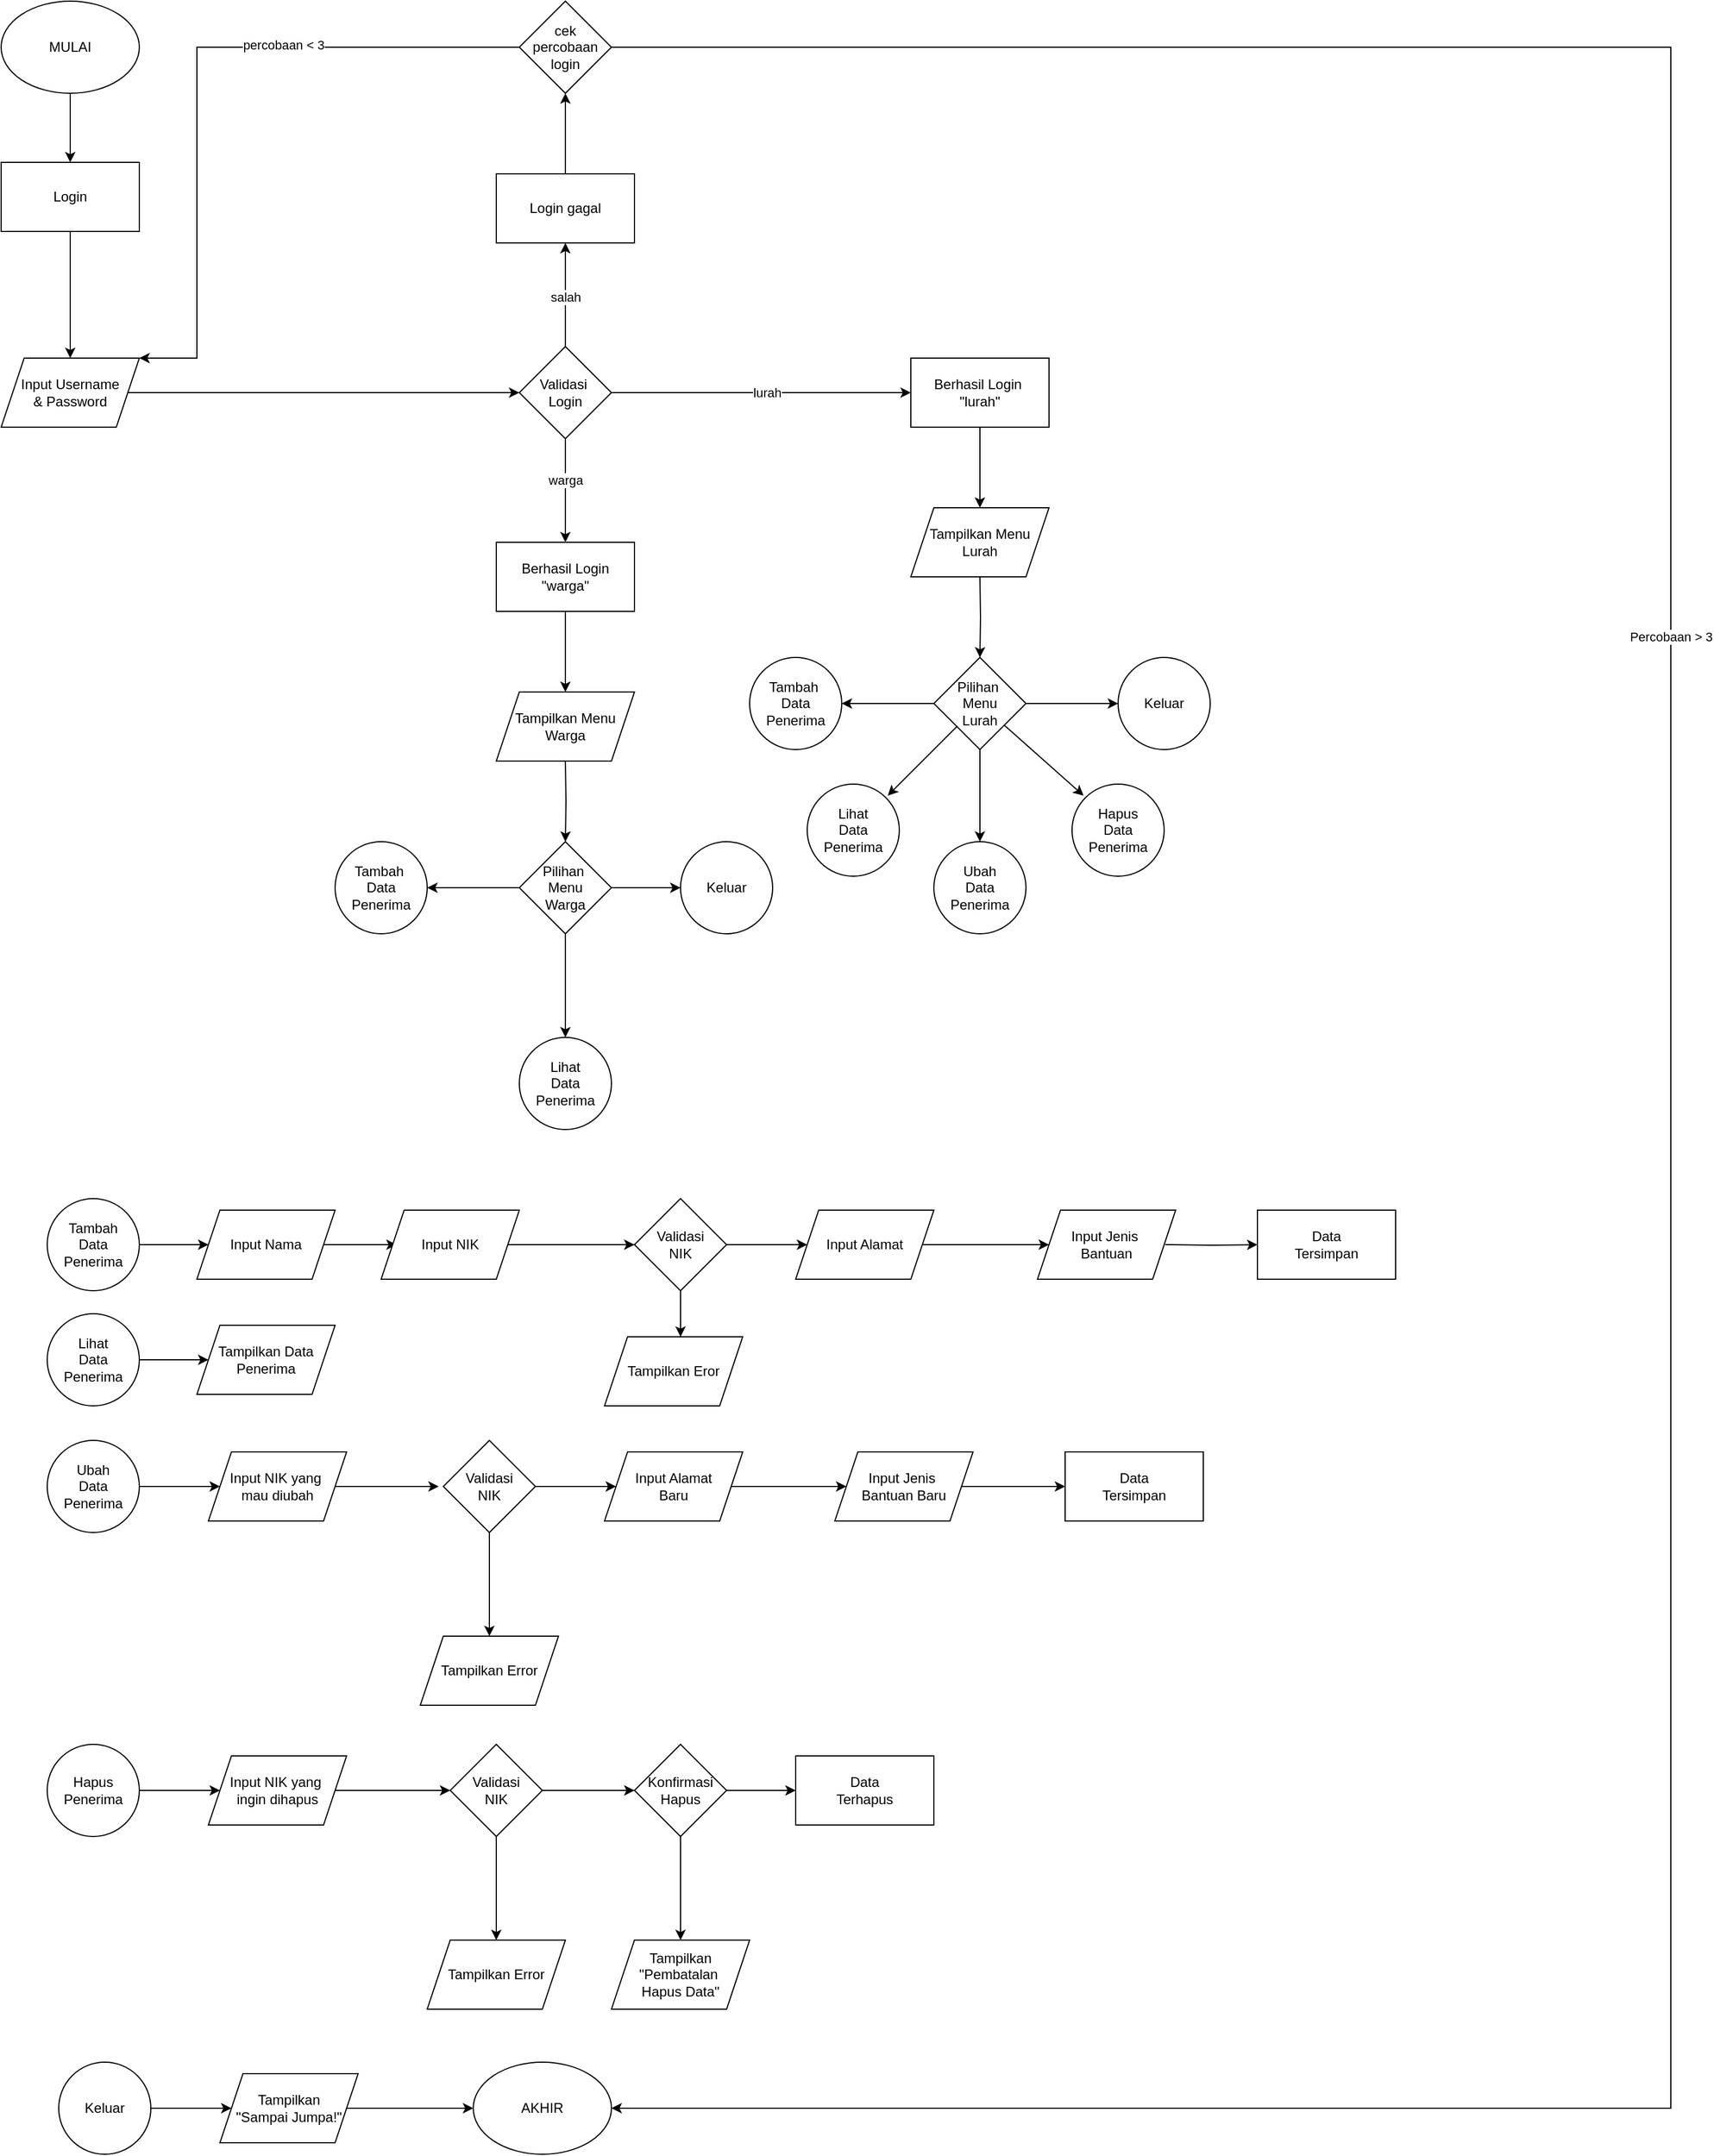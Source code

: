 <mxfile version="28.2.5">
  <diagram name="Halaman-1" id="5dowptYfxuY7K3TJq8Qv">
    <mxGraphModel grid="1" page="1" gridSize="10" guides="1" tooltips="1" connect="1" arrows="1" fold="1" pageScale="1" pageWidth="827" pageHeight="1169" math="0" shadow="0">
      <root>
        <mxCell id="0" />
        <mxCell id="1" parent="0" />
        <mxCell id="vSQfil4A7ELGiY9L2hDI-2" value="" style="edgeStyle=orthogonalEdgeStyle;rounded=0;orthogonalLoop=1;jettySize=auto;html=1;" edge="1" parent="1" source="MNefKw6eJ4CuratOJWGm-1" target="vSQfil4A7ELGiY9L2hDI-1">
          <mxGeometry relative="1" as="geometry" />
        </mxCell>
        <mxCell id="MNefKw6eJ4CuratOJWGm-1" value="MULAI" style="ellipse;whiteSpace=wrap;html=1;" vertex="1" parent="1">
          <mxGeometry x="30" y="10" width="120" height="80" as="geometry" />
        </mxCell>
        <mxCell id="vSQfil4A7ELGiY9L2hDI-4" value="" style="edgeStyle=orthogonalEdgeStyle;rounded=0;orthogonalLoop=1;jettySize=auto;html=1;" edge="1" parent="1" source="vSQfil4A7ELGiY9L2hDI-1" target="vSQfil4A7ELGiY9L2hDI-3">
          <mxGeometry relative="1" as="geometry" />
        </mxCell>
        <mxCell id="vSQfil4A7ELGiY9L2hDI-1" value="Login" style="whiteSpace=wrap;html=1;" vertex="1" parent="1">
          <mxGeometry x="30" y="150" width="120" height="60" as="geometry" />
        </mxCell>
        <mxCell id="vSQfil4A7ELGiY9L2hDI-6" value="" style="edgeStyle=orthogonalEdgeStyle;rounded=0;orthogonalLoop=1;jettySize=auto;html=1;" edge="1" parent="1" source="vSQfil4A7ELGiY9L2hDI-3" target="vSQfil4A7ELGiY9L2hDI-5">
          <mxGeometry relative="1" as="geometry" />
        </mxCell>
        <mxCell id="vSQfil4A7ELGiY9L2hDI-3" value="Input Username&lt;div&gt;&amp;amp; Password&lt;/div&gt;" style="shape=parallelogram;perimeter=parallelogramPerimeter;whiteSpace=wrap;html=1;fixedSize=1;" vertex="1" parent="1">
          <mxGeometry x="30" y="320" width="120" height="60" as="geometry" />
        </mxCell>
        <mxCell id="vSQfil4A7ELGiY9L2hDI-8" value="" style="edgeStyle=orthogonalEdgeStyle;rounded=0;orthogonalLoop=1;jettySize=auto;html=1;" edge="1" parent="1" source="vSQfil4A7ELGiY9L2hDI-5" target="vSQfil4A7ELGiY9L2hDI-7">
          <mxGeometry relative="1" as="geometry" />
        </mxCell>
        <mxCell id="vSQfil4A7ELGiY9L2hDI-9" value="warga" style="edgeLabel;html=1;align=center;verticalAlign=middle;resizable=0;points=[];" connectable="0" vertex="1" parent="vSQfil4A7ELGiY9L2hDI-8">
          <mxGeometry x="-0.2" relative="1" as="geometry">
            <mxPoint as="offset" />
          </mxGeometry>
        </mxCell>
        <mxCell id="vSQfil4A7ELGiY9L2hDI-11" value="" style="edgeStyle=orthogonalEdgeStyle;rounded=0;orthogonalLoop=1;jettySize=auto;html=1;" edge="1" parent="1" source="vSQfil4A7ELGiY9L2hDI-5" target="vSQfil4A7ELGiY9L2hDI-10">
          <mxGeometry relative="1" as="geometry" />
        </mxCell>
        <mxCell id="vSQfil4A7ELGiY9L2hDI-12" value="lurah" style="edgeLabel;html=1;align=center;verticalAlign=middle;resizable=0;points=[];" connectable="0" vertex="1" parent="vSQfil4A7ELGiY9L2hDI-11">
          <mxGeometry x="0.033" relative="1" as="geometry">
            <mxPoint as="offset" />
          </mxGeometry>
        </mxCell>
        <mxCell id="vSQfil4A7ELGiY9L2hDI-14" value="" style="edgeStyle=orthogonalEdgeStyle;rounded=0;orthogonalLoop=1;jettySize=auto;html=1;" edge="1" parent="1" source="vSQfil4A7ELGiY9L2hDI-5" target="vSQfil4A7ELGiY9L2hDI-13">
          <mxGeometry relative="1" as="geometry" />
        </mxCell>
        <mxCell id="vSQfil4A7ELGiY9L2hDI-15" value="salah" style="edgeLabel;html=1;align=center;verticalAlign=middle;resizable=0;points=[];" connectable="0" vertex="1" parent="vSQfil4A7ELGiY9L2hDI-14">
          <mxGeometry x="-0.044" relative="1" as="geometry">
            <mxPoint as="offset" />
          </mxGeometry>
        </mxCell>
        <mxCell id="vSQfil4A7ELGiY9L2hDI-5" value="Validasi&amp;nbsp;&lt;div&gt;Login&lt;/div&gt;" style="rhombus;whiteSpace=wrap;html=1;" vertex="1" parent="1">
          <mxGeometry x="480" y="310" width="80" height="80" as="geometry" />
        </mxCell>
        <mxCell id="vSQfil4A7ELGiY9L2hDI-25" value="" style="edgeStyle=orthogonalEdgeStyle;rounded=0;orthogonalLoop=1;jettySize=auto;html=1;" edge="1" parent="1" source="vSQfil4A7ELGiY9L2hDI-7">
          <mxGeometry relative="1" as="geometry">
            <mxPoint x="520" y="610" as="targetPoint" />
          </mxGeometry>
        </mxCell>
        <mxCell id="vSQfil4A7ELGiY9L2hDI-7" value="Berhasil Login &quot;warga&quot;" style="whiteSpace=wrap;html=1;" vertex="1" parent="1">
          <mxGeometry x="460" y="480" width="120" height="60" as="geometry" />
        </mxCell>
        <mxCell id="vSQfil4A7ELGiY9L2hDI-27" value="" style="edgeStyle=orthogonalEdgeStyle;rounded=0;orthogonalLoop=1;jettySize=auto;html=1;" edge="1" parent="1" source="vSQfil4A7ELGiY9L2hDI-10">
          <mxGeometry relative="1" as="geometry">
            <mxPoint x="880" y="450" as="targetPoint" />
          </mxGeometry>
        </mxCell>
        <mxCell id="vSQfil4A7ELGiY9L2hDI-10" value="Berhasil Login&amp;nbsp;&lt;div&gt;&quot;lurah&quot;&lt;/div&gt;" style="whiteSpace=wrap;html=1;" vertex="1" parent="1">
          <mxGeometry x="820" y="320" width="120" height="60" as="geometry" />
        </mxCell>
        <mxCell id="vSQfil4A7ELGiY9L2hDI-19" value="" style="edgeStyle=orthogonalEdgeStyle;rounded=0;orthogonalLoop=1;jettySize=auto;html=1;" edge="1" parent="1" source="vSQfil4A7ELGiY9L2hDI-13" target="vSQfil4A7ELGiY9L2hDI-18">
          <mxGeometry relative="1" as="geometry" />
        </mxCell>
        <mxCell id="vSQfil4A7ELGiY9L2hDI-13" value="Login gagal" style="whiteSpace=wrap;html=1;" vertex="1" parent="1">
          <mxGeometry x="460" y="160" width="120" height="60" as="geometry" />
        </mxCell>
        <mxCell id="vSQfil4A7ELGiY9L2hDI-16" value="" style="endArrow=classic;html=1;rounded=0;entryX=1;entryY=0;entryDx=0;entryDy=0;exitX=0;exitY=0.5;exitDx=0;exitDy=0;" edge="1" parent="1" source="vSQfil4A7ELGiY9L2hDI-18" target="vSQfil4A7ELGiY9L2hDI-3">
          <mxGeometry width="50" height="50" relative="1" as="geometry">
            <mxPoint x="380" y="90" as="sourcePoint" />
            <mxPoint x="190" y="270" as="targetPoint" />
            <Array as="points">
              <mxPoint x="200" y="50" />
              <mxPoint x="200" y="320" />
            </Array>
          </mxGeometry>
        </mxCell>
        <mxCell id="vSQfil4A7ELGiY9L2hDI-17" value="percobaan &amp;lt; 3" style="edgeLabel;html=1;align=center;verticalAlign=middle;resizable=0;points=[];" connectable="0" vertex="1" parent="vSQfil4A7ELGiY9L2hDI-16">
          <mxGeometry x="-0.315" y="-2" relative="1" as="geometry">
            <mxPoint as="offset" />
          </mxGeometry>
        </mxCell>
        <mxCell id="vSQfil4A7ELGiY9L2hDI-120" value="" style="edgeStyle=orthogonalEdgeStyle;rounded=0;orthogonalLoop=1;jettySize=auto;html=1;entryX=1;entryY=0.5;entryDx=0;entryDy=0;" edge="1" parent="1" source="vSQfil4A7ELGiY9L2hDI-18" target="vSQfil4A7ELGiY9L2hDI-113">
          <mxGeometry relative="1" as="geometry">
            <mxPoint x="1480" y="1850" as="targetPoint" />
            <Array as="points">
              <mxPoint x="1480" y="50" />
              <mxPoint x="1480" y="1840" />
            </Array>
          </mxGeometry>
        </mxCell>
        <mxCell id="vSQfil4A7ELGiY9L2hDI-121" value="Percobaan &amp;gt; 3" style="edgeLabel;html=1;align=center;verticalAlign=middle;resizable=0;points=[];" connectable="0" vertex="1" parent="vSQfil4A7ELGiY9L2hDI-120">
          <mxGeometry x="-0.211" relative="1" as="geometry">
            <mxPoint as="offset" />
          </mxGeometry>
        </mxCell>
        <mxCell id="vSQfil4A7ELGiY9L2hDI-18" value="cek percobaan&lt;div&gt;login&lt;/div&gt;" style="rhombus;whiteSpace=wrap;html=1;" vertex="1" parent="1">
          <mxGeometry x="480" y="10" width="80" height="80" as="geometry" />
        </mxCell>
        <mxCell id="vSQfil4A7ELGiY9L2hDI-32" value="" style="edgeStyle=orthogonalEdgeStyle;rounded=0;orthogonalLoop=1;jettySize=auto;html=1;" edge="1" parent="1" target="vSQfil4A7ELGiY9L2hDI-31">
          <mxGeometry relative="1" as="geometry">
            <mxPoint x="520" y="670" as="sourcePoint" />
          </mxGeometry>
        </mxCell>
        <mxCell id="vSQfil4A7ELGiY9L2hDI-43" value="" style="edgeStyle=orthogonalEdgeStyle;rounded=0;orthogonalLoop=1;jettySize=auto;html=1;" edge="1" parent="1" target="vSQfil4A7ELGiY9L2hDI-42">
          <mxGeometry relative="1" as="geometry">
            <mxPoint x="880" y="510" as="sourcePoint" />
          </mxGeometry>
        </mxCell>
        <mxCell id="vSQfil4A7ELGiY9L2hDI-34" value="" style="edgeStyle=orthogonalEdgeStyle;rounded=0;orthogonalLoop=1;jettySize=auto;html=1;" edge="1" parent="1" source="vSQfil4A7ELGiY9L2hDI-31">
          <mxGeometry relative="1" as="geometry">
            <mxPoint x="400" y="780" as="targetPoint" />
          </mxGeometry>
        </mxCell>
        <mxCell id="vSQfil4A7ELGiY9L2hDI-36" value="" style="edgeStyle=orthogonalEdgeStyle;rounded=0;orthogonalLoop=1;jettySize=auto;html=1;" edge="1" parent="1" source="vSQfil4A7ELGiY9L2hDI-31">
          <mxGeometry relative="1" as="geometry">
            <mxPoint x="520" y="910" as="targetPoint" />
          </mxGeometry>
        </mxCell>
        <mxCell id="vSQfil4A7ELGiY9L2hDI-38" value="" style="edgeStyle=orthogonalEdgeStyle;rounded=0;orthogonalLoop=1;jettySize=auto;html=1;" edge="1" parent="1" source="vSQfil4A7ELGiY9L2hDI-31">
          <mxGeometry relative="1" as="geometry">
            <mxPoint x="620" y="780" as="targetPoint" />
          </mxGeometry>
        </mxCell>
        <mxCell id="vSQfil4A7ELGiY9L2hDI-31" value="Pilihan&amp;nbsp;&lt;div&gt;Menu&lt;/div&gt;&lt;div&gt;Warga&lt;/div&gt;" style="rhombus;whiteSpace=wrap;html=1;rounded=0;" vertex="1" parent="1">
          <mxGeometry x="480" y="740" width="80" height="80" as="geometry" />
        </mxCell>
        <mxCell id="vSQfil4A7ELGiY9L2hDI-39" value="Tambah&amp;nbsp;&lt;div&gt;Data&lt;/div&gt;&lt;div&gt;Penerima&lt;/div&gt;" style="ellipse;whiteSpace=wrap;html=1;aspect=fixed;" vertex="1" parent="1">
          <mxGeometry x="320" y="740" width="80" height="80" as="geometry" />
        </mxCell>
        <mxCell id="vSQfil4A7ELGiY9L2hDI-40" value="Keluar" style="ellipse;whiteSpace=wrap;html=1;aspect=fixed;" vertex="1" parent="1">
          <mxGeometry x="620" y="740" width="80" height="80" as="geometry" />
        </mxCell>
        <mxCell id="vSQfil4A7ELGiY9L2hDI-41" value="Lihat&lt;div&gt;Data&lt;/div&gt;&lt;div&gt;Penerima&lt;/div&gt;" style="ellipse;whiteSpace=wrap;html=1;aspect=fixed;" vertex="1" parent="1">
          <mxGeometry x="480" y="910" width="80" height="80" as="geometry" />
        </mxCell>
        <mxCell id="vSQfil4A7ELGiY9L2hDI-45" value="" style="edgeStyle=orthogonalEdgeStyle;rounded=0;orthogonalLoop=1;jettySize=auto;html=1;" edge="1" parent="1" source="vSQfil4A7ELGiY9L2hDI-42" target="vSQfil4A7ELGiY9L2hDI-44">
          <mxGeometry relative="1" as="geometry" />
        </mxCell>
        <mxCell id="vSQfil4A7ELGiY9L2hDI-47" value="" style="edgeStyle=orthogonalEdgeStyle;rounded=0;orthogonalLoop=1;jettySize=auto;html=1;" edge="1" parent="1" source="vSQfil4A7ELGiY9L2hDI-42" target="vSQfil4A7ELGiY9L2hDI-46">
          <mxGeometry relative="1" as="geometry" />
        </mxCell>
        <mxCell id="vSQfil4A7ELGiY9L2hDI-49" value="" style="edgeStyle=orthogonalEdgeStyle;rounded=0;orthogonalLoop=1;jettySize=auto;html=1;" edge="1" parent="1" source="vSQfil4A7ELGiY9L2hDI-42" target="vSQfil4A7ELGiY9L2hDI-48">
          <mxGeometry relative="1" as="geometry" />
        </mxCell>
        <mxCell id="vSQfil4A7ELGiY9L2hDI-42" value="Pilihan&amp;nbsp;&lt;div&gt;Menu&lt;/div&gt;&lt;div&gt;Lurah&lt;/div&gt;" style="rhombus;whiteSpace=wrap;html=1;rounded=0;" vertex="1" parent="1">
          <mxGeometry x="840" y="580" width="80" height="80" as="geometry" />
        </mxCell>
        <mxCell id="vSQfil4A7ELGiY9L2hDI-44" value="Tambah&amp;nbsp;&lt;div&gt;Data&lt;/div&gt;&lt;div&gt;Penerima&lt;/div&gt;" style="ellipse;whiteSpace=wrap;html=1;rounded=0;" vertex="1" parent="1">
          <mxGeometry x="680" y="580" width="80" height="80" as="geometry" />
        </mxCell>
        <mxCell id="vSQfil4A7ELGiY9L2hDI-46" value="Ubah&lt;div&gt;Data&lt;/div&gt;&lt;div&gt;Penerima&lt;/div&gt;" style="ellipse;whiteSpace=wrap;html=1;rounded=0;" vertex="1" parent="1">
          <mxGeometry x="840" y="740" width="80" height="80" as="geometry" />
        </mxCell>
        <mxCell id="vSQfil4A7ELGiY9L2hDI-48" value="Keluar" style="ellipse;whiteSpace=wrap;html=1;rounded=0;" vertex="1" parent="1">
          <mxGeometry x="1000" y="580" width="80" height="80" as="geometry" />
        </mxCell>
        <mxCell id="vSQfil4A7ELGiY9L2hDI-50" value="" style="endArrow=classic;html=1;rounded=0;" edge="1" parent="1" source="vSQfil4A7ELGiY9L2hDI-42">
          <mxGeometry width="50" height="50" relative="1" as="geometry">
            <mxPoint x="780" y="740" as="sourcePoint" />
            <mxPoint x="800" y="700" as="targetPoint" />
          </mxGeometry>
        </mxCell>
        <mxCell id="vSQfil4A7ELGiY9L2hDI-51" value="Lihat&lt;div&gt;Data&lt;/div&gt;&lt;div&gt;Penerima&lt;/div&gt;" style="ellipse;whiteSpace=wrap;html=1;aspect=fixed;" vertex="1" parent="1">
          <mxGeometry x="730" y="690" width="80" height="80" as="geometry" />
        </mxCell>
        <mxCell id="vSQfil4A7ELGiY9L2hDI-52" value="" style="endArrow=classic;html=1;rounded=0;" edge="1" parent="1" source="vSQfil4A7ELGiY9L2hDI-42">
          <mxGeometry width="50" height="50" relative="1" as="geometry">
            <mxPoint x="930" y="670" as="sourcePoint" />
            <mxPoint x="970" y="700" as="targetPoint" />
          </mxGeometry>
        </mxCell>
        <mxCell id="vSQfil4A7ELGiY9L2hDI-53" value="Hapus&lt;div&gt;Data&lt;/div&gt;&lt;div&gt;Penerima&lt;/div&gt;" style="ellipse;whiteSpace=wrap;html=1;aspect=fixed;" vertex="1" parent="1">
          <mxGeometry x="960" y="690" width="80" height="80" as="geometry" />
        </mxCell>
        <mxCell id="vSQfil4A7ELGiY9L2hDI-56" value="" style="edgeStyle=orthogonalEdgeStyle;rounded=0;orthogonalLoop=1;jettySize=auto;html=1;" edge="1" parent="1" source="vSQfil4A7ELGiY9L2hDI-54" target="vSQfil4A7ELGiY9L2hDI-55">
          <mxGeometry relative="1" as="geometry" />
        </mxCell>
        <mxCell id="vSQfil4A7ELGiY9L2hDI-54" value="Tambah&lt;div&gt;Data&lt;/div&gt;&lt;div&gt;Penerima&lt;/div&gt;" style="ellipse;whiteSpace=wrap;html=1;aspect=fixed;" vertex="1" parent="1">
          <mxGeometry x="70" y="1050" width="80" height="80" as="geometry" />
        </mxCell>
        <mxCell id="vSQfil4A7ELGiY9L2hDI-58" value="" style="edgeStyle=orthogonalEdgeStyle;rounded=0;orthogonalLoop=1;jettySize=auto;html=1;" edge="1" parent="1" source="vSQfil4A7ELGiY9L2hDI-55">
          <mxGeometry relative="1" as="geometry">
            <mxPoint x="373.5" y="1090" as="targetPoint" />
          </mxGeometry>
        </mxCell>
        <mxCell id="vSQfil4A7ELGiY9L2hDI-55" value="Input Nama" style="shape=parallelogram;perimeter=parallelogramPerimeter;whiteSpace=wrap;html=1;fixedSize=1;" vertex="1" parent="1">
          <mxGeometry x="200" y="1060" width="120" height="60" as="geometry" />
        </mxCell>
        <mxCell id="vSQfil4A7ELGiY9L2hDI-62" value="" style="edgeStyle=orthogonalEdgeStyle;rounded=0;orthogonalLoop=1;jettySize=auto;html=1;" edge="1" parent="1" source="vSQfil4A7ELGiY9L2hDI-59" target="vSQfil4A7ELGiY9L2hDI-61">
          <mxGeometry relative="1" as="geometry" />
        </mxCell>
        <mxCell id="vSQfil4A7ELGiY9L2hDI-59" value="Input NIK" style="shape=parallelogram;perimeter=parallelogramPerimeter;whiteSpace=wrap;html=1;fixedSize=1;" vertex="1" parent="1">
          <mxGeometry x="360" y="1060" width="120" height="60" as="geometry" />
        </mxCell>
        <mxCell id="vSQfil4A7ELGiY9L2hDI-64" value="" style="edgeStyle=orthogonalEdgeStyle;rounded=0;orthogonalLoop=1;jettySize=auto;html=1;" edge="1" parent="1" source="vSQfil4A7ELGiY9L2hDI-61" target="vSQfil4A7ELGiY9L2hDI-63">
          <mxGeometry relative="1" as="geometry" />
        </mxCell>
        <mxCell id="vSQfil4A7ELGiY9L2hDI-105" value="" style="edgeStyle=orthogonalEdgeStyle;rounded=0;orthogonalLoop=1;jettySize=auto;html=1;" edge="1" parent="1" source="vSQfil4A7ELGiY9L2hDI-61">
          <mxGeometry relative="1" as="geometry">
            <mxPoint x="620" y="1170" as="targetPoint" />
          </mxGeometry>
        </mxCell>
        <mxCell id="vSQfil4A7ELGiY9L2hDI-61" value="Validasi&lt;div&gt;NIK&lt;/div&gt;" style="rhombus;whiteSpace=wrap;html=1;" vertex="1" parent="1">
          <mxGeometry x="580" y="1050" width="80" height="80" as="geometry" />
        </mxCell>
        <mxCell id="vSQfil4A7ELGiY9L2hDI-66" value="" style="edgeStyle=orthogonalEdgeStyle;rounded=0;orthogonalLoop=1;jettySize=auto;html=1;" edge="1" parent="1" source="vSQfil4A7ELGiY9L2hDI-63">
          <mxGeometry relative="1" as="geometry">
            <mxPoint x="940" y="1090" as="targetPoint" />
          </mxGeometry>
        </mxCell>
        <mxCell id="vSQfil4A7ELGiY9L2hDI-63" value="Input Alamat" style="shape=parallelogram;perimeter=parallelogramPerimeter;whiteSpace=wrap;html=1;fixedSize=1;" vertex="1" parent="1">
          <mxGeometry x="720" y="1060" width="120" height="60" as="geometry" />
        </mxCell>
        <mxCell id="vSQfil4A7ELGiY9L2hDI-70" value="" style="edgeStyle=orthogonalEdgeStyle;rounded=0;orthogonalLoop=1;jettySize=auto;html=1;" edge="1" parent="1" target="vSQfil4A7ELGiY9L2hDI-69">
          <mxGeometry relative="1" as="geometry">
            <mxPoint x="1041" y="1090" as="sourcePoint" />
          </mxGeometry>
        </mxCell>
        <mxCell id="vSQfil4A7ELGiY9L2hDI-69" value="Data&lt;div&gt;Tersimpan&lt;/div&gt;" style="whiteSpace=wrap;html=1;" vertex="1" parent="1">
          <mxGeometry x="1121" y="1060" width="120" height="60" as="geometry" />
        </mxCell>
        <mxCell id="vSQfil4A7ELGiY9L2hDI-73" value="" style="edgeStyle=orthogonalEdgeStyle;rounded=0;orthogonalLoop=1;jettySize=auto;html=1;" edge="1" parent="1" source="vSQfil4A7ELGiY9L2hDI-71">
          <mxGeometry relative="1" as="geometry">
            <mxPoint x="210" y="1190" as="targetPoint" />
          </mxGeometry>
        </mxCell>
        <mxCell id="vSQfil4A7ELGiY9L2hDI-71" value="Lihat&lt;div&gt;Data&lt;/div&gt;&lt;div&gt;Penerima&lt;/div&gt;" style="ellipse;whiteSpace=wrap;html=1;aspect=fixed;" vertex="1" parent="1">
          <mxGeometry x="70" y="1150" width="80" height="80" as="geometry" />
        </mxCell>
        <mxCell id="vSQfil4A7ELGiY9L2hDI-77" value="" style="edgeStyle=orthogonalEdgeStyle;rounded=0;orthogonalLoop=1;jettySize=auto;html=1;" edge="1" parent="1" source="vSQfil4A7ELGiY9L2hDI-74" target="vSQfil4A7ELGiY9L2hDI-76">
          <mxGeometry relative="1" as="geometry" />
        </mxCell>
        <mxCell id="vSQfil4A7ELGiY9L2hDI-74" value="Ubah&lt;div&gt;Data&lt;/div&gt;&lt;div&gt;Penerima&lt;/div&gt;" style="ellipse;whiteSpace=wrap;html=1;aspect=fixed;" vertex="1" parent="1">
          <mxGeometry x="70" y="1260" width="80" height="80" as="geometry" />
        </mxCell>
        <mxCell id="vSQfil4A7ELGiY9L2hDI-75" value="Tampilkan Data&lt;div&gt;Penerima&lt;/div&gt;" style="shape=parallelogram;perimeter=parallelogramPerimeter;whiteSpace=wrap;html=1;fixedSize=1;" vertex="1" parent="1">
          <mxGeometry x="200" y="1160" width="120" height="60" as="geometry" />
        </mxCell>
        <mxCell id="vSQfil4A7ELGiY9L2hDI-79" value="" style="edgeStyle=orthogonalEdgeStyle;rounded=0;orthogonalLoop=1;jettySize=auto;html=1;" edge="1" parent="1" source="vSQfil4A7ELGiY9L2hDI-76">
          <mxGeometry relative="1" as="geometry">
            <mxPoint x="410" y="1300" as="targetPoint" />
          </mxGeometry>
        </mxCell>
        <mxCell id="vSQfil4A7ELGiY9L2hDI-76" value="Input NIK yang&amp;nbsp;&lt;div&gt;mau diubah&lt;/div&gt;" style="shape=parallelogram;perimeter=parallelogramPerimeter;whiteSpace=wrap;html=1;fixedSize=1;" vertex="1" parent="1">
          <mxGeometry x="210" y="1270" width="120" height="60" as="geometry" />
        </mxCell>
        <mxCell id="vSQfil4A7ELGiY9L2hDI-82" value="" style="edgeStyle=orthogonalEdgeStyle;rounded=0;orthogonalLoop=1;jettySize=auto;html=1;" edge="1" parent="1" source="vSQfil4A7ELGiY9L2hDI-80" target="vSQfil4A7ELGiY9L2hDI-81">
          <mxGeometry relative="1" as="geometry" />
        </mxCell>
        <mxCell id="vSQfil4A7ELGiY9L2hDI-103" value="" style="edgeStyle=orthogonalEdgeStyle;rounded=0;orthogonalLoop=1;jettySize=auto;html=1;" edge="1" parent="1" source="vSQfil4A7ELGiY9L2hDI-80">
          <mxGeometry relative="1" as="geometry">
            <mxPoint x="454" y="1430" as="targetPoint" />
          </mxGeometry>
        </mxCell>
        <mxCell id="vSQfil4A7ELGiY9L2hDI-80" value="Validasi&lt;div&gt;NIK&lt;/div&gt;" style="rhombus;whiteSpace=wrap;html=1;" vertex="1" parent="1">
          <mxGeometry x="414" y="1260" width="80" height="80" as="geometry" />
        </mxCell>
        <mxCell id="vSQfil4A7ELGiY9L2hDI-84" value="" style="edgeStyle=orthogonalEdgeStyle;rounded=0;orthogonalLoop=1;jettySize=auto;html=1;" edge="1" parent="1" source="vSQfil4A7ELGiY9L2hDI-81" target="vSQfil4A7ELGiY9L2hDI-83">
          <mxGeometry relative="1" as="geometry" />
        </mxCell>
        <mxCell id="vSQfil4A7ELGiY9L2hDI-81" value="Input Alamat&lt;div&gt;Baru&lt;/div&gt;" style="shape=parallelogram;perimeter=parallelogramPerimeter;whiteSpace=wrap;html=1;fixedSize=1;" vertex="1" parent="1">
          <mxGeometry x="554" y="1270" width="120" height="60" as="geometry" />
        </mxCell>
        <mxCell id="vSQfil4A7ELGiY9L2hDI-87" value="" style="edgeStyle=orthogonalEdgeStyle;rounded=0;orthogonalLoop=1;jettySize=auto;html=1;" edge="1" parent="1" source="vSQfil4A7ELGiY9L2hDI-83" target="vSQfil4A7ELGiY9L2hDI-86">
          <mxGeometry relative="1" as="geometry" />
        </mxCell>
        <mxCell id="vSQfil4A7ELGiY9L2hDI-83" value="Input Jenis&amp;nbsp;&lt;div&gt;Bantuan Baru&lt;/div&gt;" style="shape=parallelogram;perimeter=parallelogramPerimeter;whiteSpace=wrap;html=1;fixedSize=1;" vertex="1" parent="1">
          <mxGeometry x="754" y="1270" width="120" height="60" as="geometry" />
        </mxCell>
        <mxCell id="vSQfil4A7ELGiY9L2hDI-85" value="Input Jenis&amp;nbsp;&lt;div&gt;Bantuan&lt;/div&gt;" style="shape=parallelogram;perimeter=parallelogramPerimeter;whiteSpace=wrap;html=1;fixedSize=1;" vertex="1" parent="1">
          <mxGeometry x="930" y="1060" width="120" height="60" as="geometry" />
        </mxCell>
        <mxCell id="vSQfil4A7ELGiY9L2hDI-86" value="Data&lt;div&gt;Tersimpan&lt;/div&gt;" style="whiteSpace=wrap;html=1;" vertex="1" parent="1">
          <mxGeometry x="954" y="1270" width="120" height="60" as="geometry" />
        </mxCell>
        <mxCell id="vSQfil4A7ELGiY9L2hDI-90" value="" style="edgeStyle=orthogonalEdgeStyle;rounded=0;orthogonalLoop=1;jettySize=auto;html=1;" edge="1" parent="1" source="vSQfil4A7ELGiY9L2hDI-88" target="vSQfil4A7ELGiY9L2hDI-89">
          <mxGeometry relative="1" as="geometry" />
        </mxCell>
        <mxCell id="vSQfil4A7ELGiY9L2hDI-88" value="Hapus Penerima" style="ellipse;whiteSpace=wrap;html=1;aspect=fixed;" vertex="1" parent="1">
          <mxGeometry x="70" y="1524" width="80" height="80" as="geometry" />
        </mxCell>
        <mxCell id="vSQfil4A7ELGiY9L2hDI-92" value="" style="edgeStyle=orthogonalEdgeStyle;rounded=0;orthogonalLoop=1;jettySize=auto;html=1;" edge="1" parent="1" source="vSQfil4A7ELGiY9L2hDI-89">
          <mxGeometry relative="1" as="geometry">
            <mxPoint x="420" y="1564" as="targetPoint" />
          </mxGeometry>
        </mxCell>
        <mxCell id="vSQfil4A7ELGiY9L2hDI-89" value="Input NIK yang&amp;nbsp;&lt;div&gt;ingin dihapus&lt;/div&gt;" style="shape=parallelogram;perimeter=parallelogramPerimeter;whiteSpace=wrap;html=1;fixedSize=1;" vertex="1" parent="1">
          <mxGeometry x="210" y="1534" width="120" height="60" as="geometry" />
        </mxCell>
        <mxCell id="vSQfil4A7ELGiY9L2hDI-95" value="" style="edgeStyle=orthogonalEdgeStyle;rounded=0;orthogonalLoop=1;jettySize=auto;html=1;" edge="1" parent="1" source="vSQfil4A7ELGiY9L2hDI-93" target="vSQfil4A7ELGiY9L2hDI-94">
          <mxGeometry relative="1" as="geometry" />
        </mxCell>
        <mxCell id="vSQfil4A7ELGiY9L2hDI-99" value="" style="edgeStyle=orthogonalEdgeStyle;rounded=0;orthogonalLoop=1;jettySize=auto;html=1;" edge="1" parent="1" source="vSQfil4A7ELGiY9L2hDI-93">
          <mxGeometry relative="1" as="geometry">
            <mxPoint x="460" y="1694" as="targetPoint" />
          </mxGeometry>
        </mxCell>
        <mxCell id="vSQfil4A7ELGiY9L2hDI-93" value="Validasi&lt;div&gt;NIK&lt;/div&gt;" style="rhombus;whiteSpace=wrap;html=1;" vertex="1" parent="1">
          <mxGeometry x="420" y="1524" width="80" height="80" as="geometry" />
        </mxCell>
        <mxCell id="vSQfil4A7ELGiY9L2hDI-97" value="" style="edgeStyle=orthogonalEdgeStyle;rounded=0;orthogonalLoop=1;jettySize=auto;html=1;" edge="1" parent="1" source="vSQfil4A7ELGiY9L2hDI-94" target="vSQfil4A7ELGiY9L2hDI-96">
          <mxGeometry relative="1" as="geometry" />
        </mxCell>
        <mxCell id="vSQfil4A7ELGiY9L2hDI-101" value="" style="edgeStyle=orthogonalEdgeStyle;rounded=0;orthogonalLoop=1;jettySize=auto;html=1;" edge="1" parent="1" source="vSQfil4A7ELGiY9L2hDI-94">
          <mxGeometry relative="1" as="geometry">
            <mxPoint x="620" y="1694" as="targetPoint" />
          </mxGeometry>
        </mxCell>
        <mxCell id="vSQfil4A7ELGiY9L2hDI-94" value="Konfirmasi&lt;div&gt;Hapus&lt;/div&gt;" style="rhombus;whiteSpace=wrap;html=1;" vertex="1" parent="1">
          <mxGeometry x="580" y="1524" width="80" height="80" as="geometry" />
        </mxCell>
        <mxCell id="vSQfil4A7ELGiY9L2hDI-96" value="Data&lt;div&gt;Terhapus&lt;/div&gt;" style="whiteSpace=wrap;html=1;" vertex="1" parent="1">
          <mxGeometry x="720" y="1534" width="120" height="60" as="geometry" />
        </mxCell>
        <mxCell id="vSQfil4A7ELGiY9L2hDI-110" value="" style="edgeStyle=orthogonalEdgeStyle;rounded=0;orthogonalLoop=1;jettySize=auto;html=1;" edge="1" parent="1" source="vSQfil4A7ELGiY9L2hDI-107" target="vSQfil4A7ELGiY9L2hDI-109">
          <mxGeometry relative="1" as="geometry" />
        </mxCell>
        <mxCell id="vSQfil4A7ELGiY9L2hDI-107" value="Keluar" style="ellipse;whiteSpace=wrap;html=1;aspect=fixed;" vertex="1" parent="1">
          <mxGeometry x="80" y="1800" width="80" height="80" as="geometry" />
        </mxCell>
        <mxCell id="vSQfil4A7ELGiY9L2hDI-108" value="Tampilkan Error" style="shape=parallelogram;perimeter=parallelogramPerimeter;whiteSpace=wrap;html=1;fixedSize=1;" vertex="1" parent="1">
          <mxGeometry x="400" y="1694" width="120" height="60" as="geometry" />
        </mxCell>
        <mxCell id="vSQfil4A7ELGiY9L2hDI-112" value="" style="edgeStyle=orthogonalEdgeStyle;rounded=0;orthogonalLoop=1;jettySize=auto;html=1;" edge="1" parent="1" source="vSQfil4A7ELGiY9L2hDI-109">
          <mxGeometry relative="1" as="geometry">
            <mxPoint x="440" y="1840" as="targetPoint" />
          </mxGeometry>
        </mxCell>
        <mxCell id="vSQfil4A7ELGiY9L2hDI-109" value="Tampilkan&lt;div&gt;&quot;Sampai Jumpa!&quot;&lt;/div&gt;" style="shape=parallelogram;perimeter=parallelogramPerimeter;whiteSpace=wrap;html=1;fixedSize=1;" vertex="1" parent="1">
          <mxGeometry x="220" y="1810" width="120" height="60" as="geometry" />
        </mxCell>
        <mxCell id="vSQfil4A7ELGiY9L2hDI-113" value="AKHIR" style="ellipse;whiteSpace=wrap;html=1;" vertex="1" parent="1">
          <mxGeometry x="440" y="1800" width="120" height="80" as="geometry" />
        </mxCell>
        <mxCell id="vSQfil4A7ELGiY9L2hDI-114" value="Tampilkan&lt;div&gt;&quot;Pembatalan&amp;nbsp;&lt;/div&gt;&lt;div&gt;Hapus Data&quot;&lt;/div&gt;" style="shape=parallelogram;perimeter=parallelogramPerimeter;whiteSpace=wrap;html=1;fixedSize=1;" vertex="1" parent="1">
          <mxGeometry x="560" y="1694" width="120" height="60" as="geometry" />
        </mxCell>
        <mxCell id="vSQfil4A7ELGiY9L2hDI-115" value="Tampilkan Error" style="shape=parallelogram;perimeter=parallelogramPerimeter;whiteSpace=wrap;html=1;fixedSize=1;" vertex="1" parent="1">
          <mxGeometry x="394" y="1430" width="120" height="60" as="geometry" />
        </mxCell>
        <mxCell id="vSQfil4A7ELGiY9L2hDI-116" value="Tampilkan Eror" style="shape=parallelogram;perimeter=parallelogramPerimeter;whiteSpace=wrap;html=1;fixedSize=1;" vertex="1" parent="1">
          <mxGeometry x="554" y="1170" width="120" height="60" as="geometry" />
        </mxCell>
        <mxCell id="vSQfil4A7ELGiY9L2hDI-117" value="Tampilkan Menu&lt;div&gt;Warga&lt;/div&gt;" style="shape=parallelogram;perimeter=parallelogramPerimeter;whiteSpace=wrap;html=1;fixedSize=1;" vertex="1" parent="1">
          <mxGeometry x="460" y="610" width="120" height="60" as="geometry" />
        </mxCell>
        <mxCell id="vSQfil4A7ELGiY9L2hDI-118" value="Tampilkan Menu&lt;div&gt;Lurah&lt;/div&gt;" style="shape=parallelogram;perimeter=parallelogramPerimeter;whiteSpace=wrap;html=1;fixedSize=1;" vertex="1" parent="1">
          <mxGeometry x="820" y="450" width="120" height="60" as="geometry" />
        </mxCell>
      </root>
    </mxGraphModel>
  </diagram>
</mxfile>
